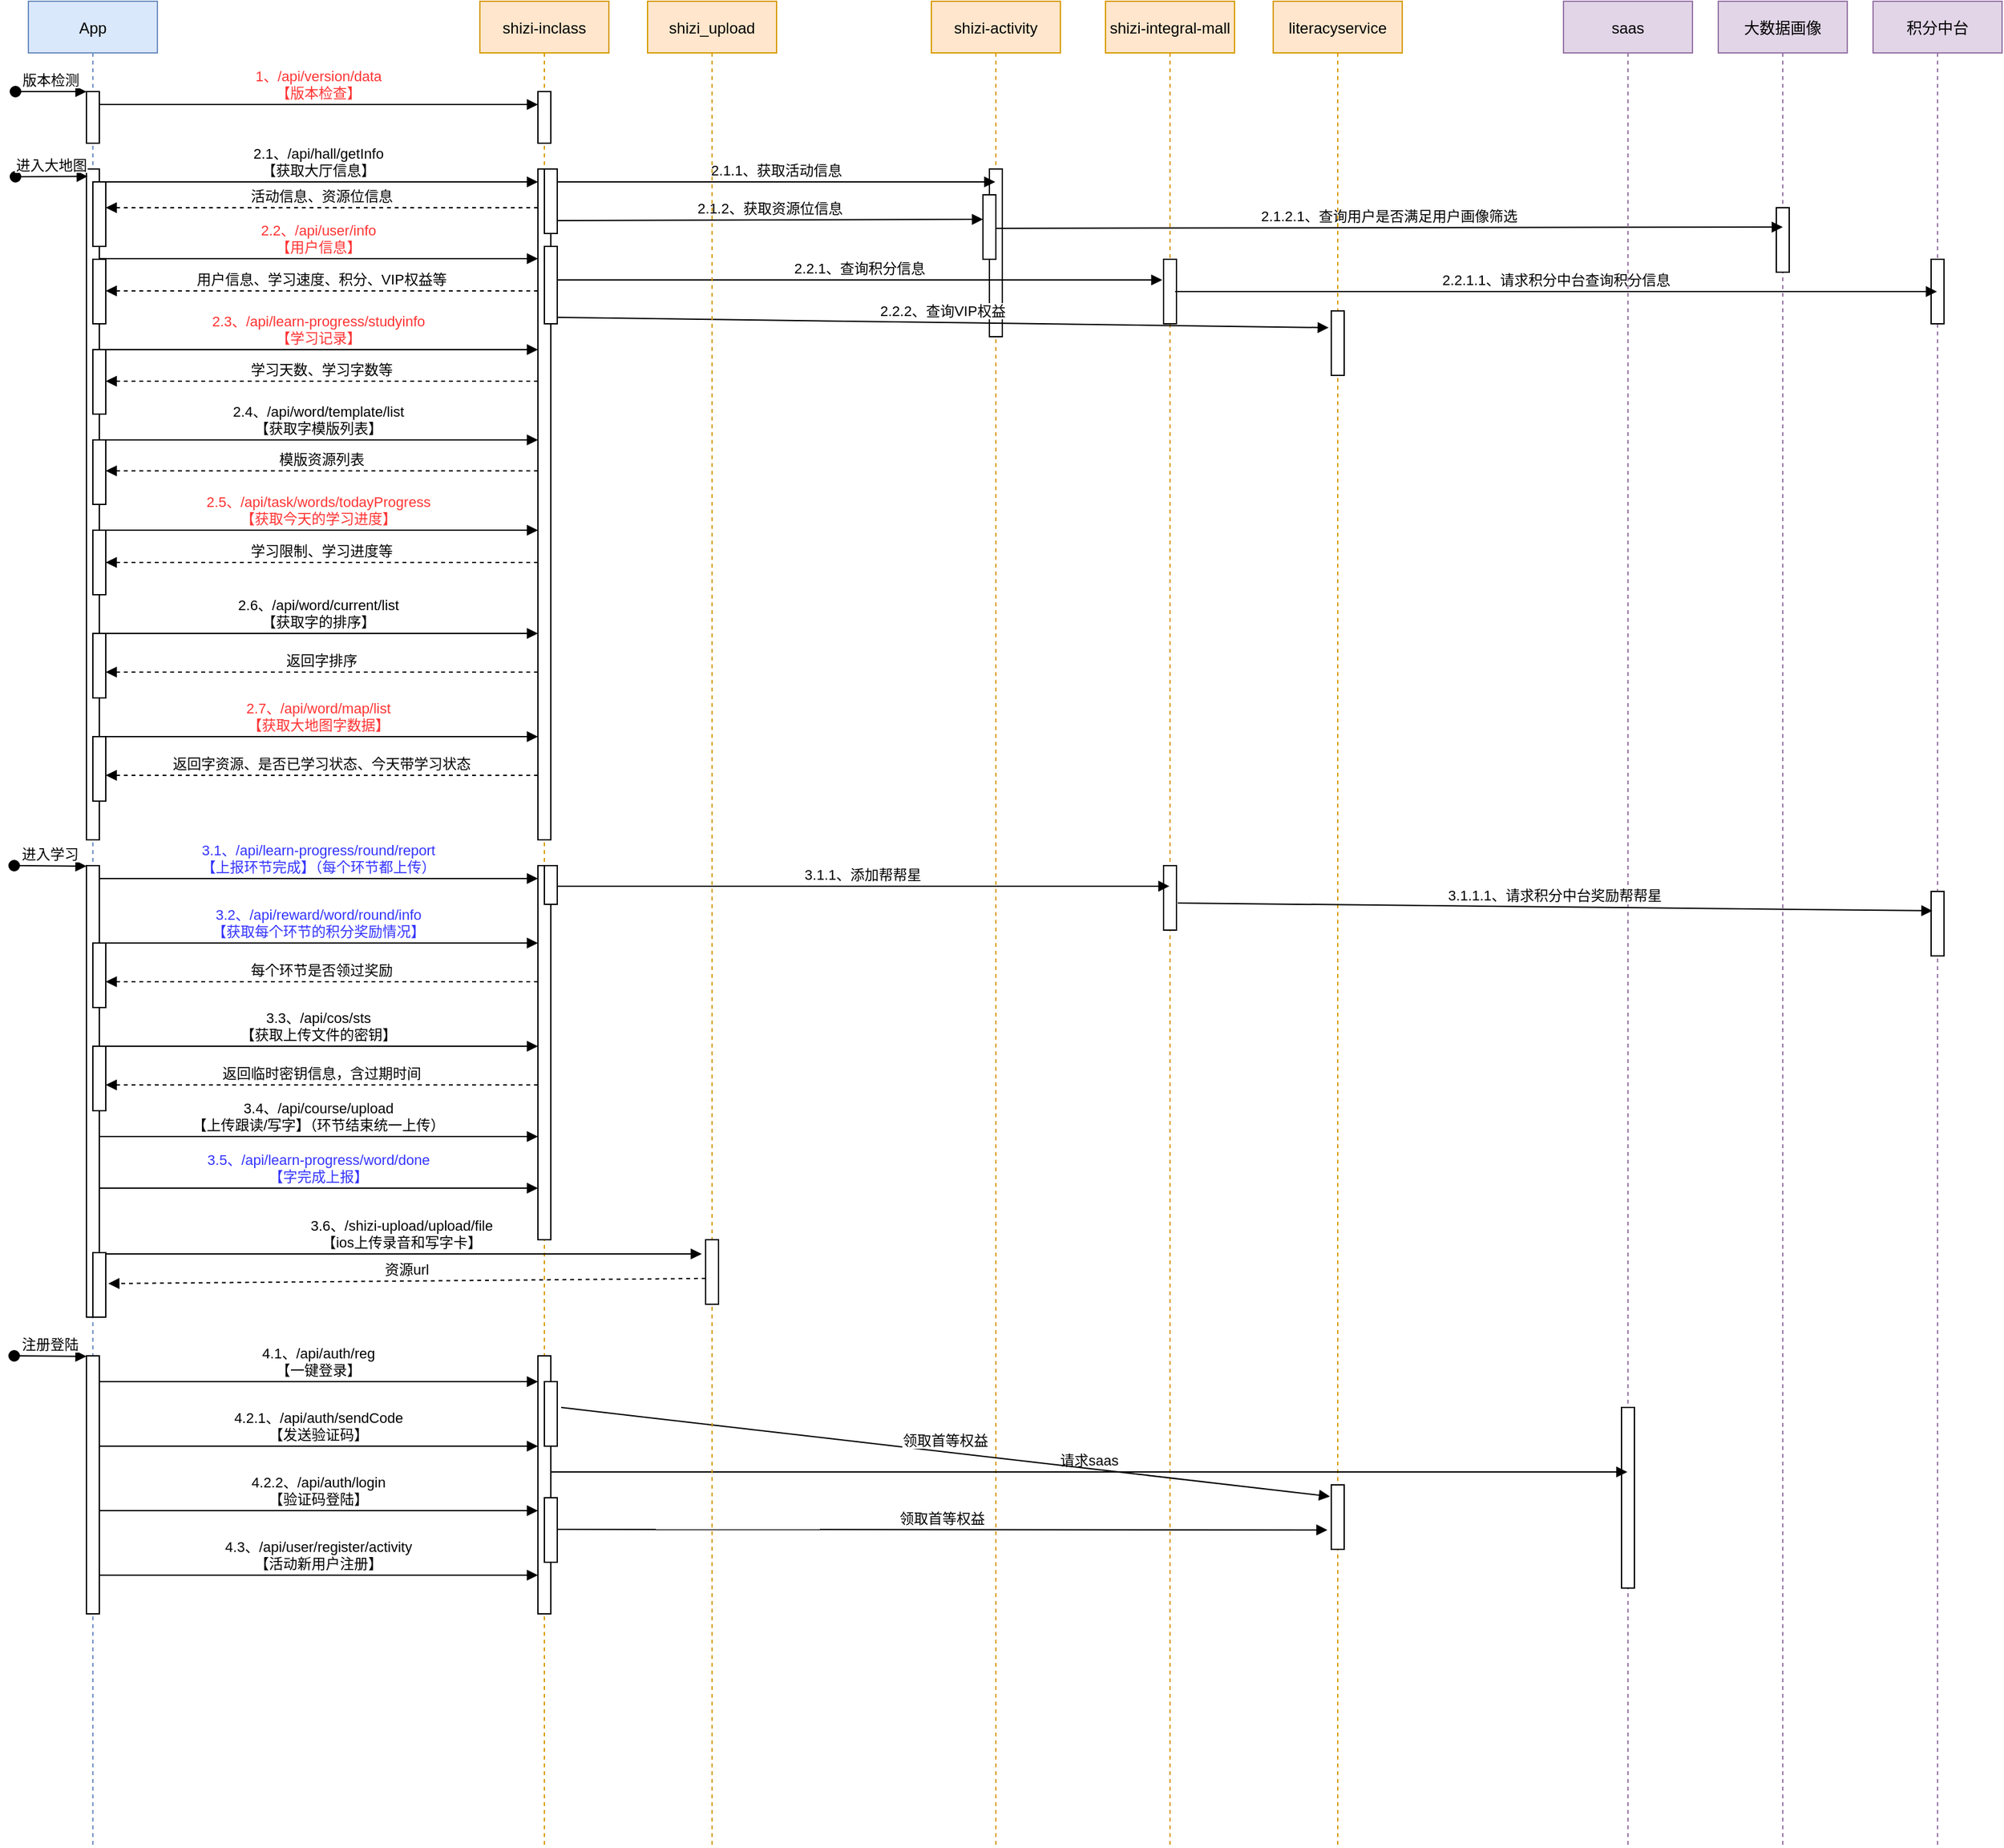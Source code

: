 <mxfile version="14.7.3" type="github">
  <diagram id="kgpKYQtTHZ0yAKxKKP6v" name="Page-1">
    <mxGraphModel dx="1298" dy="808" grid="1" gridSize="10" guides="1" tooltips="1" connect="1" arrows="1" fold="1" page="1" pageScale="1" pageWidth="850" pageHeight="1100" math="0" shadow="0">
      <root>
        <mxCell id="0" />
        <mxCell id="1" parent="0" />
        <mxCell id="3nuBFxr9cyL0pnOWT2aG-1" value="App" style="shape=umlLifeline;perimeter=lifelinePerimeter;container=1;collapsible=0;recursiveResize=0;rounded=0;shadow=0;strokeWidth=1;fillColor=#dae8fc;strokeColor=#6c8ebf;" parent="1" vertex="1">
          <mxGeometry x="120" y="80" width="100" height="1430" as="geometry" />
        </mxCell>
        <mxCell id="3nuBFxr9cyL0pnOWT2aG-2" value="" style="points=[];perimeter=orthogonalPerimeter;rounded=0;shadow=0;strokeWidth=1;" parent="3nuBFxr9cyL0pnOWT2aG-1" vertex="1">
          <mxGeometry x="45" y="70" width="10" height="40" as="geometry" />
        </mxCell>
        <mxCell id="3nuBFxr9cyL0pnOWT2aG-3" value="版本检测" style="verticalAlign=bottom;startArrow=oval;endArrow=block;startSize=8;shadow=0;strokeWidth=1;" parent="3nuBFxr9cyL0pnOWT2aG-1" target="3nuBFxr9cyL0pnOWT2aG-2" edge="1">
          <mxGeometry relative="1" as="geometry">
            <mxPoint x="-10" y="70" as="sourcePoint" />
          </mxGeometry>
        </mxCell>
        <mxCell id="3nuBFxr9cyL0pnOWT2aG-5" value="shizi-inclass" style="shape=umlLifeline;perimeter=lifelinePerimeter;container=1;collapsible=0;recursiveResize=0;rounded=0;shadow=0;strokeWidth=1;fillColor=#ffe6cc;strokeColor=#d79b00;" parent="1" vertex="1">
          <mxGeometry x="470" y="80" width="100" height="1430" as="geometry" />
        </mxCell>
        <mxCell id="3nuBFxr9cyL0pnOWT2aG-6" value="" style="points=[];perimeter=orthogonalPerimeter;rounded=0;shadow=0;strokeWidth=1;" parent="3nuBFxr9cyL0pnOWT2aG-5" vertex="1">
          <mxGeometry x="45" y="130" width="10" height="520" as="geometry" />
        </mxCell>
        <mxCell id="3nuBFxr9cyL0pnOWT2aG-8" value="1、/api/version/data&#xa;【版本检查】" style="verticalAlign=bottom;endArrow=block;entryX=0;entryY=0;shadow=0;strokeWidth=1;fontColor=#FF3333;" parent="1" source="3nuBFxr9cyL0pnOWT2aG-2" edge="1">
          <mxGeometry relative="1" as="geometry">
            <mxPoint x="275" y="160" as="sourcePoint" />
            <mxPoint x="515" y="160.0" as="targetPoint" />
          </mxGeometry>
        </mxCell>
        <mxCell id="nXwSPb9PZvytVuEYN243-1" value="" style="points=[];perimeter=orthogonalPerimeter;rounded=0;shadow=0;strokeWidth=1;" parent="1" vertex="1">
          <mxGeometry x="165" y="210" width="10" height="520" as="geometry" />
        </mxCell>
        <mxCell id="nXwSPb9PZvytVuEYN243-2" value="进入大地图" style="verticalAlign=bottom;startArrow=oval;endArrow=block;startSize=8;shadow=0;strokeWidth=1;entryX=0.1;entryY=0.011;entryDx=0;entryDy=0;entryPerimeter=0;" parent="1" target="nXwSPb9PZvytVuEYN243-1" edge="1">
          <mxGeometry relative="1" as="geometry">
            <mxPoint x="110" y="216" as="sourcePoint" />
            <mxPoint x="175" y="210" as="targetPoint" />
          </mxGeometry>
        </mxCell>
        <mxCell id="nXwSPb9PZvytVuEYN243-4" value="2.2、/api/user/info&#xa;【用户信息】" style="verticalAlign=bottom;endArrow=block;entryX=0;entryY=0;shadow=0;strokeWidth=1;fontColor=#FF3333;" parent="1" edge="1">
          <mxGeometry relative="1" as="geometry">
            <mxPoint x="175" y="279.5" as="sourcePoint" />
            <mxPoint x="515" y="279.5" as="targetPoint" />
          </mxGeometry>
        </mxCell>
        <mxCell id="nXwSPb9PZvytVuEYN243-5" value="用户信息、学习速度、积分、VIP权益等" style="verticalAlign=bottom;endArrow=block;shadow=0;strokeWidth=1;dashed=1;" parent="1" edge="1">
          <mxGeometry relative="1" as="geometry">
            <mxPoint x="515" y="304.5" as="sourcePoint" />
            <mxPoint x="180" y="304.5" as="targetPoint" />
          </mxGeometry>
        </mxCell>
        <mxCell id="nXwSPb9PZvytVuEYN243-6" value="2.3、/api/learn-progress/studyinfo&#xa;【学习记录】" style="verticalAlign=bottom;endArrow=block;entryX=0;entryY=0;shadow=0;strokeWidth=1;fontColor=#FF3333;" parent="1" edge="1">
          <mxGeometry relative="1" as="geometry">
            <mxPoint x="175" y="350" as="sourcePoint" />
            <mxPoint x="515" y="350" as="targetPoint" />
          </mxGeometry>
        </mxCell>
        <mxCell id="nXwSPb9PZvytVuEYN243-8" value="" style="points=[];perimeter=orthogonalPerimeter;rounded=0;shadow=0;strokeWidth=1;" parent="1" vertex="1">
          <mxGeometry x="170" y="280" width="10" height="50" as="geometry" />
        </mxCell>
        <mxCell id="nXwSPb9PZvytVuEYN243-9" value="" style="points=[];perimeter=orthogonalPerimeter;rounded=0;shadow=0;strokeWidth=1;" parent="1" vertex="1">
          <mxGeometry x="170" y="350" width="10" height="50" as="geometry" />
        </mxCell>
        <mxCell id="nXwSPb9PZvytVuEYN243-10" value="学习天数、学习字数等" style="verticalAlign=bottom;endArrow=block;shadow=0;strokeWidth=1;dashed=1;" parent="1" edge="1">
          <mxGeometry relative="1" as="geometry">
            <mxPoint x="515" y="374.5" as="sourcePoint" />
            <mxPoint x="180" y="374.5" as="targetPoint" />
          </mxGeometry>
        </mxCell>
        <mxCell id="nXwSPb9PZvytVuEYN243-11" value="2.4、/api/word/template/list&#xa;【获取字模版列表】" style="verticalAlign=bottom;endArrow=block;entryX=0;entryY=0;shadow=0;strokeWidth=1;" parent="1" edge="1">
          <mxGeometry relative="1" as="geometry">
            <mxPoint x="175" y="420" as="sourcePoint" />
            <mxPoint x="515" y="420" as="targetPoint" />
          </mxGeometry>
        </mxCell>
        <mxCell id="nXwSPb9PZvytVuEYN243-12" value="模版资源列表" style="verticalAlign=bottom;endArrow=block;shadow=0;strokeWidth=1;dashed=1;" parent="1" edge="1">
          <mxGeometry relative="1" as="geometry">
            <mxPoint x="515" y="444" as="sourcePoint" />
            <mxPoint x="180" y="444" as="targetPoint" />
          </mxGeometry>
        </mxCell>
        <mxCell id="nXwSPb9PZvytVuEYN243-13" value="" style="points=[];perimeter=orthogonalPerimeter;rounded=0;shadow=0;strokeWidth=1;" parent="1" vertex="1">
          <mxGeometry x="170" y="420" width="10" height="50" as="geometry" />
        </mxCell>
        <mxCell id="nXwSPb9PZvytVuEYN243-15" value="2.5、/api/task/words/todayProgress&#xa;【获取今天的学习进度】" style="verticalAlign=bottom;endArrow=block;entryX=0;entryY=0;shadow=0;strokeWidth=1;fontColor=#FF3333;" parent="1" edge="1">
          <mxGeometry relative="1" as="geometry">
            <mxPoint x="175" y="490" as="sourcePoint" />
            <mxPoint x="515" y="490" as="targetPoint" />
          </mxGeometry>
        </mxCell>
        <mxCell id="nXwSPb9PZvytVuEYN243-16" value="学习限制、学习进度等" style="verticalAlign=bottom;endArrow=block;shadow=0;strokeWidth=1;dashed=1;" parent="1" edge="1">
          <mxGeometry relative="1" as="geometry">
            <mxPoint x="515" y="515" as="sourcePoint" />
            <mxPoint x="180" y="515" as="targetPoint" />
          </mxGeometry>
        </mxCell>
        <mxCell id="nXwSPb9PZvytVuEYN243-17" value="" style="points=[];perimeter=orthogonalPerimeter;rounded=0;shadow=0;strokeWidth=1;" parent="1" vertex="1">
          <mxGeometry x="170" y="490" width="10" height="50" as="geometry" />
        </mxCell>
        <mxCell id="nXwSPb9PZvytVuEYN243-18" value="2.6、/api/word/current/list&#xa;【获取字的排序】" style="verticalAlign=bottom;endArrow=block;entryX=0;entryY=0;shadow=0;strokeWidth=1;" parent="1" edge="1">
          <mxGeometry relative="1" as="geometry">
            <mxPoint x="175" y="570" as="sourcePoint" />
            <mxPoint x="515" y="570" as="targetPoint" />
          </mxGeometry>
        </mxCell>
        <mxCell id="nXwSPb9PZvytVuEYN243-19" value="返回字排序" style="verticalAlign=bottom;endArrow=block;shadow=0;strokeWidth=1;dashed=1;" parent="1" edge="1">
          <mxGeometry relative="1" as="geometry">
            <mxPoint x="515" y="600" as="sourcePoint" />
            <mxPoint x="180" y="600" as="targetPoint" />
          </mxGeometry>
        </mxCell>
        <mxCell id="nXwSPb9PZvytVuEYN243-20" value="" style="points=[];perimeter=orthogonalPerimeter;rounded=0;shadow=0;strokeWidth=1;" parent="1" vertex="1">
          <mxGeometry x="170" y="570" width="10" height="50" as="geometry" />
        </mxCell>
        <mxCell id="nXwSPb9PZvytVuEYN243-21" value="2.7、/api/word/map/list&#xa;【获取大地图字数据】" style="verticalAlign=bottom;endArrow=block;entryX=0;entryY=0;shadow=0;strokeWidth=1;fontColor=#FF3333;" parent="1" edge="1">
          <mxGeometry relative="1" as="geometry">
            <mxPoint x="175" y="650" as="sourcePoint" />
            <mxPoint x="515" y="650" as="targetPoint" />
          </mxGeometry>
        </mxCell>
        <mxCell id="nXwSPb9PZvytVuEYN243-22" value="返回字资源、是否已学习状态、今天带学习状态" style="verticalAlign=bottom;endArrow=block;shadow=0;strokeWidth=1;dashed=1;" parent="1" edge="1">
          <mxGeometry relative="1" as="geometry">
            <mxPoint x="515" y="680" as="sourcePoint" />
            <mxPoint x="180" y="680" as="targetPoint" />
          </mxGeometry>
        </mxCell>
        <mxCell id="nXwSPb9PZvytVuEYN243-23" value="" style="points=[];perimeter=orthogonalPerimeter;rounded=0;shadow=0;strokeWidth=1;" parent="1" vertex="1">
          <mxGeometry x="170" y="650" width="10" height="50" as="geometry" />
        </mxCell>
        <mxCell id="nXwSPb9PZvytVuEYN243-24" value="" style="points=[];perimeter=orthogonalPerimeter;rounded=0;shadow=0;strokeWidth=1;" parent="1" vertex="1">
          <mxGeometry x="165" y="750" width="10" height="350" as="geometry" />
        </mxCell>
        <mxCell id="nXwSPb9PZvytVuEYN243-25" value="进入学习" style="verticalAlign=bottom;startArrow=oval;endArrow=block;startSize=8;shadow=0;strokeWidth=1;entryX=0.1;entryY=0.011;entryDx=0;entryDy=0;entryPerimeter=0;" parent="1" edge="1">
          <mxGeometry relative="1" as="geometry">
            <mxPoint x="109" y="750" as="sourcePoint" />
            <mxPoint x="165" y="750.39" as="targetPoint" />
          </mxGeometry>
        </mxCell>
        <mxCell id="nXwSPb9PZvytVuEYN243-26" value="3.1、/api/learn-progress/round/report&#xa;【上报环节完成】（每个环节都上传）" style="verticalAlign=bottom;endArrow=block;entryX=0;entryY=0;shadow=0;strokeWidth=1;fontColor=#3333FF;" parent="1" edge="1">
          <mxGeometry relative="1" as="geometry">
            <mxPoint x="175" y="760" as="sourcePoint" />
            <mxPoint x="515" y="760" as="targetPoint" />
          </mxGeometry>
        </mxCell>
        <mxCell id="nXwSPb9PZvytVuEYN243-27" value="" style="points=[];perimeter=orthogonalPerimeter;rounded=0;shadow=0;strokeWidth=1;" parent="1" vertex="1">
          <mxGeometry x="515" y="750" width="10" height="290" as="geometry" />
        </mxCell>
        <mxCell id="nXwSPb9PZvytVuEYN243-28" value="3.2、/api/reward/word/round/info&#xa;【获取每个环节的积分奖励情况】" style="verticalAlign=bottom;endArrow=block;entryX=0;entryY=0;shadow=0;strokeWidth=1;fontColor=#3333FF;" parent="1" edge="1">
          <mxGeometry relative="1" as="geometry">
            <mxPoint x="175" y="810" as="sourcePoint" />
            <mxPoint x="515" y="810" as="targetPoint" />
          </mxGeometry>
        </mxCell>
        <mxCell id="nXwSPb9PZvytVuEYN243-29" value="每个环节是否领过奖励" style="verticalAlign=bottom;endArrow=block;shadow=0;strokeWidth=1;dashed=1;" parent="1" edge="1">
          <mxGeometry relative="1" as="geometry">
            <mxPoint x="515" y="840" as="sourcePoint" />
            <mxPoint x="180" y="840" as="targetPoint" />
          </mxGeometry>
        </mxCell>
        <mxCell id="nXwSPb9PZvytVuEYN243-30" value="" style="points=[];perimeter=orthogonalPerimeter;rounded=0;shadow=0;strokeWidth=1;" parent="1" vertex="1">
          <mxGeometry x="170" y="810" width="10" height="50" as="geometry" />
        </mxCell>
        <mxCell id="nXwSPb9PZvytVuEYN243-31" value="3.3、/api/cos/sts&#xa;【获取上传文件的密钥】" style="verticalAlign=bottom;endArrow=block;entryX=0;entryY=0;shadow=0;strokeWidth=1;" parent="1" edge="1">
          <mxGeometry relative="1" as="geometry">
            <mxPoint x="175" y="890" as="sourcePoint" />
            <mxPoint x="515" y="890" as="targetPoint" />
          </mxGeometry>
        </mxCell>
        <mxCell id="nXwSPb9PZvytVuEYN243-32" value="返回临时密钥信息，含过期时间" style="verticalAlign=bottom;endArrow=block;shadow=0;strokeWidth=1;dashed=1;" parent="1" edge="1">
          <mxGeometry relative="1" as="geometry">
            <mxPoint x="515" y="920" as="sourcePoint" />
            <mxPoint x="180" y="920" as="targetPoint" />
          </mxGeometry>
        </mxCell>
        <mxCell id="nXwSPb9PZvytVuEYN243-33" value="" style="points=[];perimeter=orthogonalPerimeter;rounded=0;shadow=0;strokeWidth=1;" parent="1" vertex="1">
          <mxGeometry x="170" y="890" width="10" height="50" as="geometry" />
        </mxCell>
        <mxCell id="nXwSPb9PZvytVuEYN243-34" value="3.4、/api/course/upload&#xa;【上传跟读/写字】（环节结束统一上传）" style="verticalAlign=bottom;endArrow=block;entryX=0;entryY=0;shadow=0;strokeWidth=1;" parent="1" edge="1">
          <mxGeometry relative="1" as="geometry">
            <mxPoint x="175" y="960" as="sourcePoint" />
            <mxPoint x="515" y="960" as="targetPoint" />
          </mxGeometry>
        </mxCell>
        <mxCell id="nXwSPb9PZvytVuEYN243-35" value="3.5、/api/learn-progress/word/done&#xa;【字完成上报】" style="verticalAlign=bottom;endArrow=block;entryX=0;entryY=0;shadow=0;strokeWidth=1;fontColor=#3333FF;" parent="1" edge="1">
          <mxGeometry relative="1" as="geometry">
            <mxPoint x="175" y="1000" as="sourcePoint" />
            <mxPoint x="515" y="1000" as="targetPoint" />
          </mxGeometry>
        </mxCell>
        <mxCell id="nXwSPb9PZvytVuEYN243-36" value="2.1、/api/hall/getInfo&#xa;【获取大厅信息】" style="verticalAlign=bottom;endArrow=block;entryX=0;entryY=0;shadow=0;strokeWidth=1;" parent="1" edge="1">
          <mxGeometry relative="1" as="geometry">
            <mxPoint x="175" y="220" as="sourcePoint" />
            <mxPoint x="515" y="220" as="targetPoint" />
          </mxGeometry>
        </mxCell>
        <mxCell id="nXwSPb9PZvytVuEYN243-37" value="活动信息、资源位信息" style="verticalAlign=bottom;endArrow=block;shadow=0;strokeWidth=1;dashed=1;" parent="1" edge="1">
          <mxGeometry relative="1" as="geometry">
            <mxPoint x="515" y="240" as="sourcePoint" />
            <mxPoint x="180" y="240" as="targetPoint" />
          </mxGeometry>
        </mxCell>
        <mxCell id="nXwSPb9PZvytVuEYN243-38" value="" style="points=[];perimeter=orthogonalPerimeter;rounded=0;shadow=0;strokeWidth=1;" parent="1" vertex="1">
          <mxGeometry x="170" y="220" width="10" height="50" as="geometry" />
        </mxCell>
        <mxCell id="nXwSPb9PZvytVuEYN243-39" value="" style="points=[];perimeter=orthogonalPerimeter;rounded=0;shadow=0;strokeWidth=1;" parent="1" vertex="1">
          <mxGeometry x="165" y="1130" width="10" height="200" as="geometry" />
        </mxCell>
        <mxCell id="nXwSPb9PZvytVuEYN243-40" value="注册登陆" style="verticalAlign=bottom;startArrow=oval;endArrow=block;startSize=8;shadow=0;strokeWidth=1;entryX=0.1;entryY=0.011;entryDx=0;entryDy=0;entryPerimeter=0;" parent="1" edge="1">
          <mxGeometry relative="1" as="geometry">
            <mxPoint x="109" y="1130" as="sourcePoint" />
            <mxPoint x="165" y="1130.39" as="targetPoint" />
          </mxGeometry>
        </mxCell>
        <mxCell id="nXwSPb9PZvytVuEYN243-41" value="" style="points=[];perimeter=orthogonalPerimeter;rounded=0;shadow=0;strokeWidth=1;" parent="1" vertex="1">
          <mxGeometry x="515" y="1130" width="10" height="200" as="geometry" />
        </mxCell>
        <mxCell id="nXwSPb9PZvytVuEYN243-42" value="4.1、/api/auth/reg&#xa;【一键登录】" style="verticalAlign=bottom;endArrow=block;entryX=0;entryY=0;shadow=0;strokeWidth=1;" parent="1" edge="1">
          <mxGeometry relative="1" as="geometry">
            <mxPoint x="175" y="1150" as="sourcePoint" />
            <mxPoint x="515" y="1150" as="targetPoint" />
          </mxGeometry>
        </mxCell>
        <mxCell id="nXwSPb9PZvytVuEYN243-43" value="4.2.1、/api/auth/sendCode&#xa;【发送验证码】" style="verticalAlign=bottom;endArrow=block;entryX=0;entryY=0;shadow=0;strokeWidth=1;" parent="1" edge="1">
          <mxGeometry relative="1" as="geometry">
            <mxPoint x="175" y="1200" as="sourcePoint" />
            <mxPoint x="515" y="1200" as="targetPoint" />
          </mxGeometry>
        </mxCell>
        <mxCell id="nXwSPb9PZvytVuEYN243-44" value="4.2.2、/api/auth/login&#xa;【验证码登陆】" style="verticalAlign=bottom;endArrow=block;entryX=0;entryY=0;shadow=0;strokeWidth=1;" parent="1" edge="1">
          <mxGeometry relative="1" as="geometry">
            <mxPoint x="175" y="1250" as="sourcePoint" />
            <mxPoint x="515" y="1250" as="targetPoint" />
          </mxGeometry>
        </mxCell>
        <mxCell id="nXwSPb9PZvytVuEYN243-45" value="4.3、/api/user/register/activity&#xa;【活动新用户注册】" style="verticalAlign=bottom;endArrow=block;entryX=0;entryY=0;shadow=0;strokeWidth=1;" parent="1" edge="1">
          <mxGeometry relative="1" as="geometry">
            <mxPoint x="175" y="1300" as="sourcePoint" />
            <mxPoint x="515" y="1300" as="targetPoint" />
          </mxGeometry>
        </mxCell>
        <mxCell id="nXwSPb9PZvytVuEYN243-46" value="" style="points=[];perimeter=orthogonalPerimeter;rounded=0;shadow=0;strokeWidth=1;" parent="1" vertex="1">
          <mxGeometry x="515" y="150" width="10" height="40" as="geometry" />
        </mxCell>
        <mxCell id="nXwSPb9PZvytVuEYN243-47" value="shizi-activity" style="shape=umlLifeline;perimeter=lifelinePerimeter;container=1;collapsible=0;recursiveResize=0;rounded=0;shadow=0;strokeWidth=1;fillColor=#ffe6cc;strokeColor=#d79b00;" parent="1" vertex="1">
          <mxGeometry x="820" y="80" width="100" height="1430" as="geometry" />
        </mxCell>
        <mxCell id="nXwSPb9PZvytVuEYN243-48" value="" style="points=[];perimeter=orthogonalPerimeter;rounded=0;shadow=0;strokeWidth=1;" parent="nXwSPb9PZvytVuEYN243-47" vertex="1">
          <mxGeometry x="45" y="130" width="10" height="130" as="geometry" />
        </mxCell>
        <mxCell id="nXwSPb9PZvytVuEYN243-49" value="" style="points=[];perimeter=orthogonalPerimeter;rounded=0;shadow=0;strokeWidth=1;" parent="1" vertex="1">
          <mxGeometry x="520" y="210" width="10" height="50" as="geometry" />
        </mxCell>
        <mxCell id="nXwSPb9PZvytVuEYN243-50" value="2.1.1、获取活动信息" style="verticalAlign=bottom;endArrow=block;shadow=0;strokeWidth=1;" parent="1" edge="1" target="nXwSPb9PZvytVuEYN243-47">
          <mxGeometry relative="1" as="geometry">
            <mxPoint x="530" y="220" as="sourcePoint" />
            <mxPoint x="820" y="220" as="targetPoint" />
          </mxGeometry>
        </mxCell>
        <mxCell id="nXwSPb9PZvytVuEYN243-52" value="2.1.2、获取资源位信息" style="verticalAlign=bottom;endArrow=block;shadow=0;strokeWidth=1;entryX=0;entryY=0.38;entryDx=0;entryDy=0;entryPerimeter=0;" parent="1" target="nXwSPb9PZvytVuEYN243-55" edge="1">
          <mxGeometry relative="1" as="geometry">
            <mxPoint x="530" y="250" as="sourcePoint" />
            <mxPoint x="860" y="255" as="targetPoint" />
          </mxGeometry>
        </mxCell>
        <mxCell id="nXwSPb9PZvytVuEYN243-53" value="shizi-integral-mall" style="shape=umlLifeline;perimeter=lifelinePerimeter;container=1;collapsible=0;recursiveResize=0;rounded=0;shadow=0;strokeWidth=1;fillColor=#ffe6cc;strokeColor=#d79b00;" parent="1" vertex="1">
          <mxGeometry x="955" y="80" width="100" height="1430" as="geometry" />
        </mxCell>
        <mxCell id="nXwSPb9PZvytVuEYN243-54" value="" style="points=[];perimeter=orthogonalPerimeter;rounded=0;shadow=0;strokeWidth=1;" parent="nXwSPb9PZvytVuEYN243-53" vertex="1">
          <mxGeometry x="45" y="200" width="10" height="50" as="geometry" />
        </mxCell>
        <mxCell id="nXwSPb9PZvytVuEYN243-55" value="" style="points=[];perimeter=orthogonalPerimeter;rounded=0;shadow=0;strokeWidth=1;" parent="1" vertex="1">
          <mxGeometry x="860" y="230" width="10" height="50" as="geometry" />
        </mxCell>
        <mxCell id="nXwSPb9PZvytVuEYN243-56" value="大数据画像" style="shape=umlLifeline;perimeter=lifelinePerimeter;container=1;collapsible=0;recursiveResize=0;rounded=0;shadow=0;strokeWidth=1;fillColor=#e1d5e7;strokeColor=#9673a6;" parent="1" vertex="1">
          <mxGeometry x="1430" y="80" width="100" height="1430" as="geometry" />
        </mxCell>
        <mxCell id="nXwSPb9PZvytVuEYN243-57" value="" style="points=[];perimeter=orthogonalPerimeter;rounded=0;shadow=0;strokeWidth=1;" parent="nXwSPb9PZvytVuEYN243-56" vertex="1">
          <mxGeometry x="45" y="160" width="10" height="50" as="geometry" />
        </mxCell>
        <mxCell id="nXwSPb9PZvytVuEYN243-58" value="2.1.2.1、查询用户是否满足用户画像筛选" style="verticalAlign=bottom;endArrow=block;shadow=0;strokeWidth=1;entryX=0.5;entryY=0.3;entryDx=0;entryDy=0;entryPerimeter=0;exitX=1;exitY=0.52;exitDx=0;exitDy=0;exitPerimeter=0;" parent="1" source="nXwSPb9PZvytVuEYN243-55" target="nXwSPb9PZvytVuEYN243-57" edge="1">
          <mxGeometry relative="1" as="geometry">
            <mxPoint x="875" y="254.5" as="sourcePoint" />
            <mxPoint x="1460" y="255" as="targetPoint" />
          </mxGeometry>
        </mxCell>
        <mxCell id="nXwSPb9PZvytVuEYN243-59" value="" style="points=[];perimeter=orthogonalPerimeter;rounded=0;shadow=0;strokeWidth=1;" parent="1" vertex="1">
          <mxGeometry x="520" y="270" width="10" height="60" as="geometry" />
        </mxCell>
        <mxCell id="nXwSPb9PZvytVuEYN243-60" value="2.2.1、查询积分信息" style="verticalAlign=bottom;endArrow=block;shadow=0;strokeWidth=1;entryX=-0.1;entryY=0.32;entryDx=0;entryDy=0;entryPerimeter=0;" parent="1" target="nXwSPb9PZvytVuEYN243-54" edge="1">
          <mxGeometry relative="1" as="geometry">
            <mxPoint x="530" y="296" as="sourcePoint" />
            <mxPoint x="1030" y="296" as="targetPoint" />
          </mxGeometry>
        </mxCell>
        <mxCell id="nXwSPb9PZvytVuEYN243-61" value="积分中台" style="shape=umlLifeline;perimeter=lifelinePerimeter;container=1;collapsible=0;recursiveResize=0;rounded=0;shadow=0;strokeWidth=1;fillColor=#e1d5e7;strokeColor=#9673a6;" parent="1" vertex="1">
          <mxGeometry x="1550" y="80" width="100" height="1430" as="geometry" />
        </mxCell>
        <mxCell id="nXwSPb9PZvytVuEYN243-62" value="" style="points=[];perimeter=orthogonalPerimeter;rounded=0;shadow=0;strokeWidth=1;" parent="nXwSPb9PZvytVuEYN243-61" vertex="1">
          <mxGeometry x="45" y="200" width="10" height="50" as="geometry" />
        </mxCell>
        <mxCell id="nXwSPb9PZvytVuEYN243-63" value="2.2.1.1、请求积分中台查询积分信息" style="verticalAlign=bottom;endArrow=block;shadow=0;strokeWidth=1;exitX=0.9;exitY=0.5;exitDx=0;exitDy=0;exitPerimeter=0;" parent="1" source="nXwSPb9PZvytVuEYN243-54" target="nXwSPb9PZvytVuEYN243-61" edge="1">
          <mxGeometry relative="1" as="geometry">
            <mxPoint x="1050" y="304.5" as="sourcePoint" />
            <mxPoint x="1430" y="305" as="targetPoint" />
          </mxGeometry>
        </mxCell>
        <mxCell id="nXwSPb9PZvytVuEYN243-64" value="literacyservice" style="shape=umlLifeline;perimeter=lifelinePerimeter;container=1;collapsible=0;recursiveResize=0;rounded=0;shadow=0;strokeWidth=1;fillColor=#ffe6cc;strokeColor=#d79b00;" parent="1" vertex="1">
          <mxGeometry x="1085" y="80" width="100" height="1430" as="geometry" />
        </mxCell>
        <mxCell id="nXwSPb9PZvytVuEYN243-65" value="" style="points=[];perimeter=orthogonalPerimeter;rounded=0;shadow=0;strokeWidth=1;" parent="nXwSPb9PZvytVuEYN243-64" vertex="1">
          <mxGeometry x="45" y="240" width="10" height="50" as="geometry" />
        </mxCell>
        <mxCell id="nXwSPb9PZvytVuEYN243-66" value="2.2.2、查询VIP权益" style="verticalAlign=bottom;endArrow=block;shadow=0;strokeWidth=1;exitX=1;exitY=0.917;exitDx=0;exitDy=0;exitPerimeter=0;entryX=-0.2;entryY=0.26;entryDx=0;entryDy=0;entryPerimeter=0;" parent="1" source="nXwSPb9PZvytVuEYN243-59" target="nXwSPb9PZvytVuEYN243-65" edge="1">
          <mxGeometry relative="1" as="geometry">
            <mxPoint x="530" y="310" as="sourcePoint" />
            <mxPoint x="1004" y="310" as="targetPoint" />
          </mxGeometry>
        </mxCell>
        <mxCell id="nXwSPb9PZvytVuEYN243-67" value="saas" style="shape=umlLifeline;perimeter=lifelinePerimeter;container=1;collapsible=0;recursiveResize=0;rounded=0;shadow=0;strokeWidth=1;fillColor=#e1d5e7;strokeColor=#9673a6;" parent="1" vertex="1">
          <mxGeometry x="1310" y="80" width="100" height="1430" as="geometry" />
        </mxCell>
        <mxCell id="nXwSPb9PZvytVuEYN243-68" value="" style="points=[];perimeter=orthogonalPerimeter;rounded=0;shadow=0;strokeWidth=1;" parent="nXwSPb9PZvytVuEYN243-67" vertex="1">
          <mxGeometry x="45" y="1090" width="10" height="140" as="geometry" />
        </mxCell>
        <mxCell id="nXwSPb9PZvytVuEYN243-69" value="请求saas" style="verticalAlign=bottom;endArrow=block;shadow=0;strokeWidth=1;" parent="1" target="nXwSPb9PZvytVuEYN243-67" edge="1">
          <mxGeometry relative="1" as="geometry">
            <mxPoint x="525" y="1220" as="sourcePoint" />
            <mxPoint x="865" y="1220" as="targetPoint" />
          </mxGeometry>
        </mxCell>
        <mxCell id="gi8FTL8EFz5g6xJMs7nu-1" value="" style="points=[];perimeter=orthogonalPerimeter;rounded=0;shadow=0;strokeWidth=1;" parent="1" vertex="1">
          <mxGeometry x="1130" y="1230" width="10" height="50" as="geometry" />
        </mxCell>
        <mxCell id="gi8FTL8EFz5g6xJMs7nu-2" value="" style="points=[];perimeter=orthogonalPerimeter;rounded=0;shadow=0;strokeWidth=1;" parent="1" vertex="1">
          <mxGeometry x="520" y="1150" width="10" height="50" as="geometry" />
        </mxCell>
        <mxCell id="gi8FTL8EFz5g6xJMs7nu-3" value="" style="points=[];perimeter=orthogonalPerimeter;rounded=0;shadow=0;strokeWidth=1;" parent="1" vertex="1">
          <mxGeometry x="520" y="1240" width="10" height="50" as="geometry" />
        </mxCell>
        <mxCell id="gi8FTL8EFz5g6xJMs7nu-4" value="领取首等权益" style="verticalAlign=bottom;endArrow=block;entryX=-0.3;entryY=0.7;shadow=0;strokeWidth=1;entryDx=0;entryDy=0;entryPerimeter=0;" parent="1" target="gi8FTL8EFz5g6xJMs7nu-1" edge="1">
          <mxGeometry relative="1" as="geometry">
            <mxPoint x="530" y="1264.5" as="sourcePoint" />
            <mxPoint x="870" y="1264.5" as="targetPoint" />
          </mxGeometry>
        </mxCell>
        <mxCell id="gi8FTL8EFz5g6xJMs7nu-5" value="领取首等权益" style="verticalAlign=bottom;endArrow=block;entryX=-0.1;entryY=0.18;shadow=0;strokeWidth=1;entryDx=0;entryDy=0;entryPerimeter=0;" parent="1" target="gi8FTL8EFz5g6xJMs7nu-1" edge="1">
          <mxGeometry relative="1" as="geometry">
            <mxPoint x="533" y="1170" as="sourcePoint" />
            <mxPoint x="1080" y="1180.5" as="targetPoint" />
          </mxGeometry>
        </mxCell>
        <mxCell id="Uvm-BKPox4ibBmMGZrYE-1" value="3.6、/shizi-upload/upload/file&#xa;【ios上传录音和写字卡】" style="verticalAlign=bottom;endArrow=block;shadow=0;strokeWidth=1;entryX=-0.3;entryY=0.22;entryDx=0;entryDy=0;entryPerimeter=0;" parent="1" target="Uvm-BKPox4ibBmMGZrYE-9" edge="1">
          <mxGeometry relative="1" as="geometry">
            <mxPoint x="177" y="1051" as="sourcePoint" />
            <mxPoint x="649.5" y="1071" as="targetPoint" />
          </mxGeometry>
        </mxCell>
        <mxCell id="Uvm-BKPox4ibBmMGZrYE-8" value="shizi_upload" style="shape=umlLifeline;perimeter=lifelinePerimeter;container=1;collapsible=0;recursiveResize=0;rounded=0;shadow=0;strokeWidth=1;fillColor=#ffe6cc;strokeColor=#d79b00;" parent="1" vertex="1">
          <mxGeometry x="600" y="80" width="100" height="1430" as="geometry" />
        </mxCell>
        <mxCell id="Uvm-BKPox4ibBmMGZrYE-9" value="" style="points=[];perimeter=orthogonalPerimeter;rounded=0;shadow=0;strokeWidth=1;" parent="Uvm-BKPox4ibBmMGZrYE-8" vertex="1">
          <mxGeometry x="45" y="960" width="10" height="50" as="geometry" />
        </mxCell>
        <mxCell id="Uvm-BKPox4ibBmMGZrYE-12" value="资源url" style="verticalAlign=bottom;endArrow=block;shadow=0;strokeWidth=1;dashed=1;entryX=1.2;entryY=0.48;entryDx=0;entryDy=0;entryPerimeter=0;" parent="1" target="Uvm-BKPox4ibBmMGZrYE-13" edge="1">
          <mxGeometry relative="1" as="geometry">
            <mxPoint x="645" y="1070" as="sourcePoint" />
            <mxPoint x="190" y="1070" as="targetPoint" />
          </mxGeometry>
        </mxCell>
        <mxCell id="Uvm-BKPox4ibBmMGZrYE-13" value="" style="points=[];perimeter=orthogonalPerimeter;rounded=0;shadow=0;strokeWidth=1;" parent="1" vertex="1">
          <mxGeometry x="170" y="1050" width="10" height="50" as="geometry" />
        </mxCell>
        <mxCell id="BpyIR8SRzDDHhFN_bgvq-1" value="" style="points=[];perimeter=orthogonalPerimeter;rounded=0;shadow=0;strokeWidth=1;" vertex="1" parent="1">
          <mxGeometry x="1000" y="750" width="10" height="50" as="geometry" />
        </mxCell>
        <mxCell id="BpyIR8SRzDDHhFN_bgvq-2" value="3.1.1、添加帮帮星" style="verticalAlign=bottom;endArrow=block;shadow=0;strokeWidth=1;exitX=0.9;exitY=0.533;exitDx=0;exitDy=0;exitPerimeter=0;" edge="1" parent="1" source="BpyIR8SRzDDHhFN_bgvq-3" target="nXwSPb9PZvytVuEYN243-53">
          <mxGeometry relative="1" as="geometry">
            <mxPoint x="530" y="764.5" as="sourcePoint" />
            <mxPoint x="870" y="764.5" as="targetPoint" />
          </mxGeometry>
        </mxCell>
        <mxCell id="BpyIR8SRzDDHhFN_bgvq-3" value="" style="points=[];perimeter=orthogonalPerimeter;rounded=0;shadow=0;strokeWidth=1;" vertex="1" parent="1">
          <mxGeometry x="520" y="750" width="10" height="30" as="geometry" />
        </mxCell>
        <mxCell id="BpyIR8SRzDDHhFN_bgvq-4" value="" style="points=[];perimeter=orthogonalPerimeter;rounded=0;shadow=0;strokeWidth=1;" vertex="1" parent="1">
          <mxGeometry x="1595" y="770" width="10" height="50" as="geometry" />
        </mxCell>
        <mxCell id="BpyIR8SRzDDHhFN_bgvq-5" value="3.1.1.1、请求积分中台奖励帮帮星" style="verticalAlign=bottom;endArrow=block;shadow=0;strokeWidth=1;exitX=1.1;exitY=0.58;exitDx=0;exitDy=0;exitPerimeter=0;entryX=0.1;entryY=0.3;entryDx=0;entryDy=0;entryPerimeter=0;" edge="1" parent="1" source="BpyIR8SRzDDHhFN_bgvq-1" target="BpyIR8SRzDDHhFN_bgvq-4">
          <mxGeometry relative="1" as="geometry">
            <mxPoint x="1037" y="730" as="sourcePoint" />
            <mxPoint x="1512.5" y="730" as="targetPoint" />
          </mxGeometry>
        </mxCell>
      </root>
    </mxGraphModel>
  </diagram>
</mxfile>
